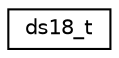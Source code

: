 digraph "Graphical Class Hierarchy"
{
 // LATEX_PDF_SIZE
  edge [fontname="Helvetica",fontsize="10",labelfontname="Helvetica",labelfontsize="10"];
  node [fontname="Helvetica",fontsize="10",shape=record];
  rankdir="LR";
  Node0 [label="ds18_t",height=0.2,width=0.4,color="black", fillcolor="white", style="filled",URL="$structds18__t.html",tooltip="Device descriptor for a ds18 device."];
}
